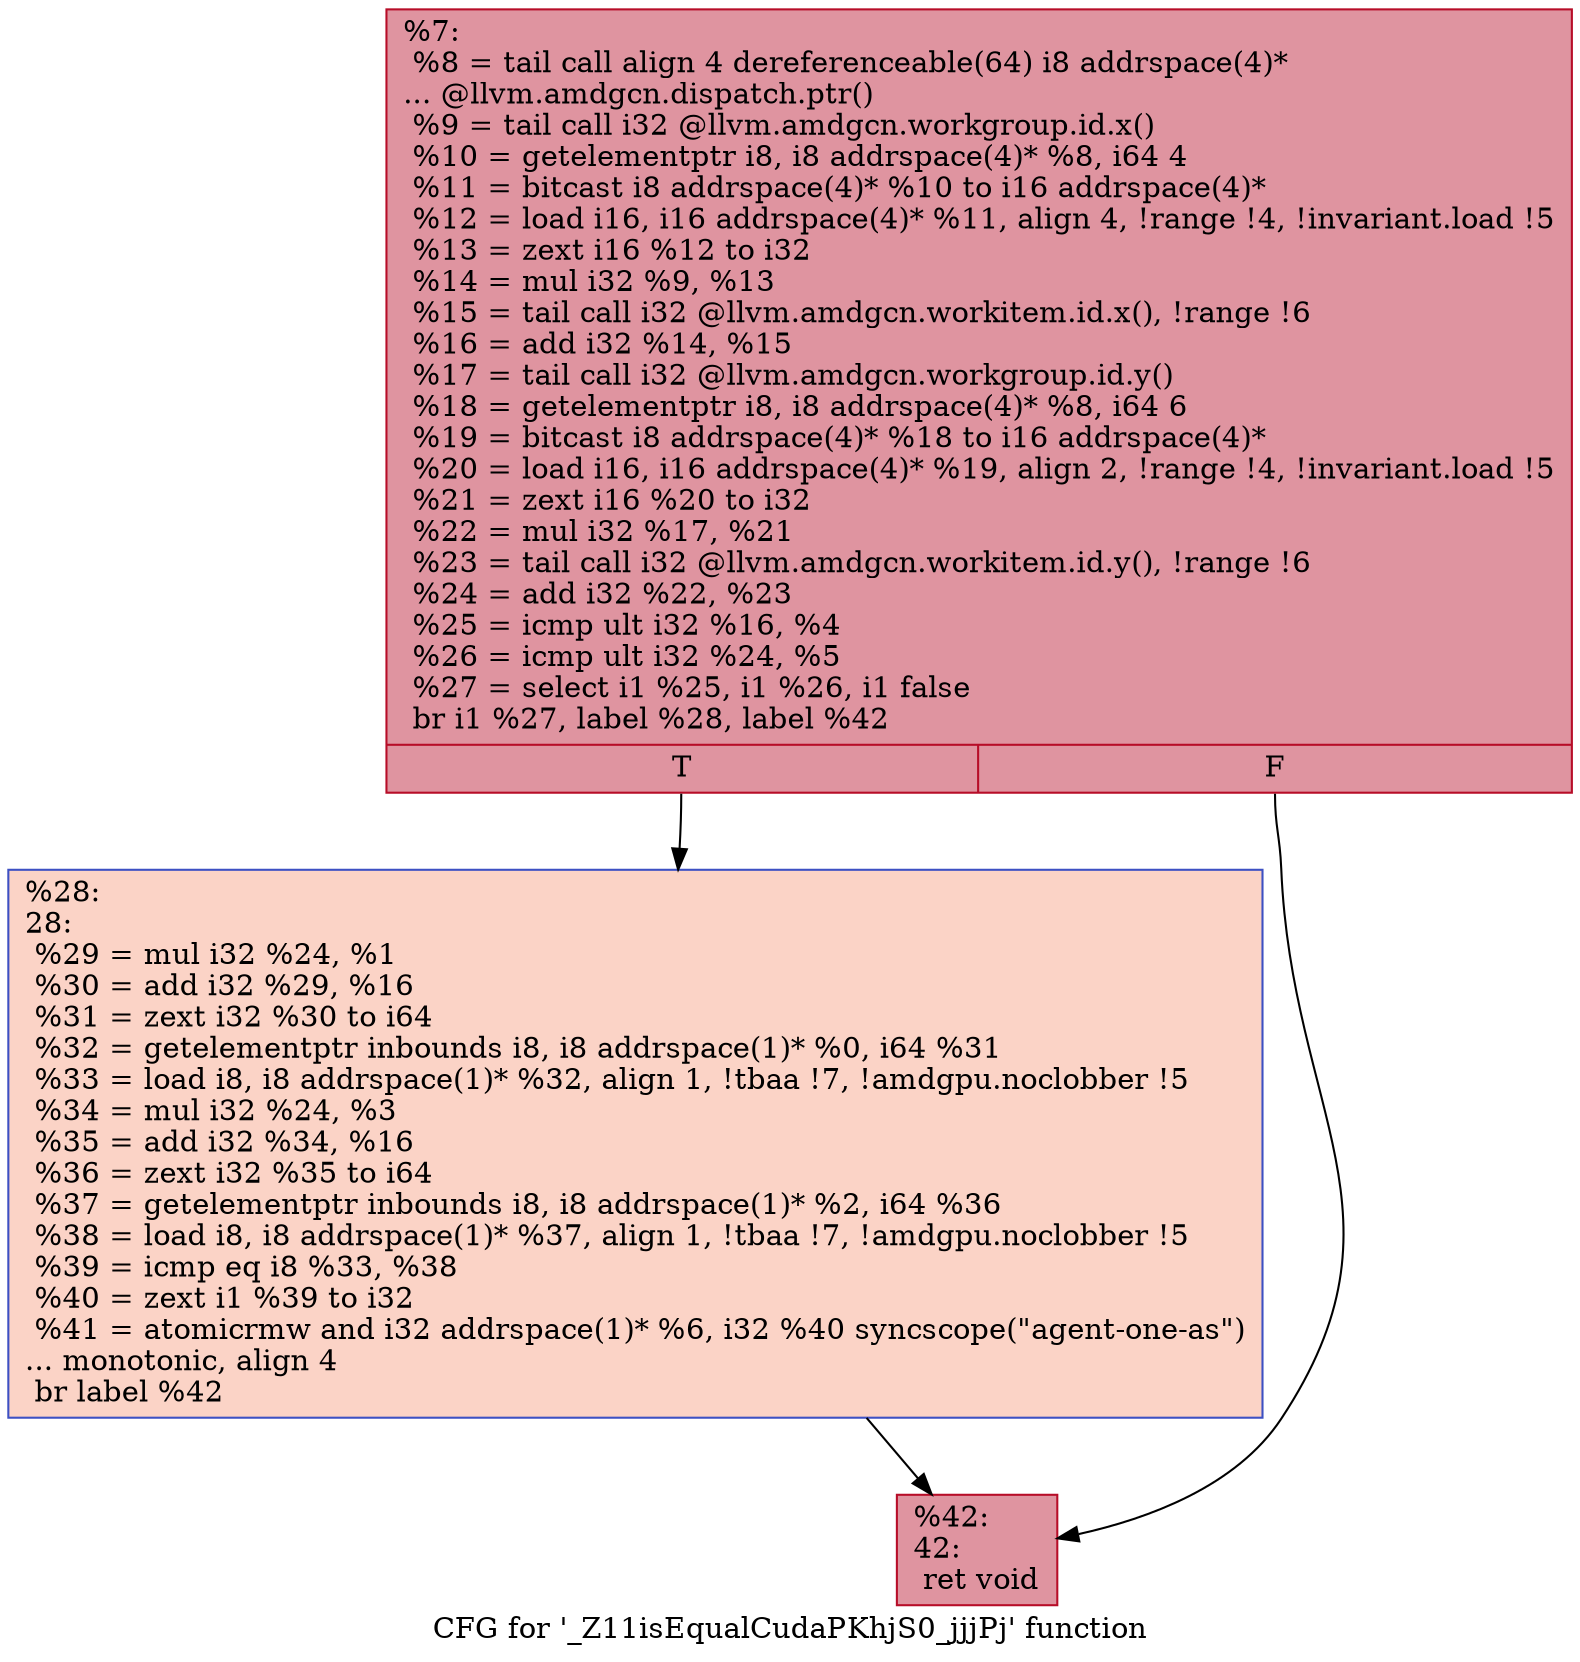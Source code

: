 digraph "CFG for '_Z11isEqualCudaPKhjS0_jjjPj' function" {
	label="CFG for '_Z11isEqualCudaPKhjS0_jjjPj' function";

	Node0x54af4b0 [shape=record,color="#b70d28ff", style=filled, fillcolor="#b70d2870",label="{%7:\l  %8 = tail call align 4 dereferenceable(64) i8 addrspace(4)*\l... @llvm.amdgcn.dispatch.ptr()\l  %9 = tail call i32 @llvm.amdgcn.workgroup.id.x()\l  %10 = getelementptr i8, i8 addrspace(4)* %8, i64 4\l  %11 = bitcast i8 addrspace(4)* %10 to i16 addrspace(4)*\l  %12 = load i16, i16 addrspace(4)* %11, align 4, !range !4, !invariant.load !5\l  %13 = zext i16 %12 to i32\l  %14 = mul i32 %9, %13\l  %15 = tail call i32 @llvm.amdgcn.workitem.id.x(), !range !6\l  %16 = add i32 %14, %15\l  %17 = tail call i32 @llvm.amdgcn.workgroup.id.y()\l  %18 = getelementptr i8, i8 addrspace(4)* %8, i64 6\l  %19 = bitcast i8 addrspace(4)* %18 to i16 addrspace(4)*\l  %20 = load i16, i16 addrspace(4)* %19, align 2, !range !4, !invariant.load !5\l  %21 = zext i16 %20 to i32\l  %22 = mul i32 %17, %21\l  %23 = tail call i32 @llvm.amdgcn.workitem.id.y(), !range !6\l  %24 = add i32 %22, %23\l  %25 = icmp ult i32 %16, %4\l  %26 = icmp ult i32 %24, %5\l  %27 = select i1 %25, i1 %26, i1 false\l  br i1 %27, label %28, label %42\l|{<s0>T|<s1>F}}"];
	Node0x54af4b0:s0 -> Node0x54b2f00;
	Node0x54af4b0:s1 -> Node0x54b2f90;
	Node0x54b2f00 [shape=record,color="#3d50c3ff", style=filled, fillcolor="#f59c7d70",label="{%28:\l28:                                               \l  %29 = mul i32 %24, %1\l  %30 = add i32 %29, %16\l  %31 = zext i32 %30 to i64\l  %32 = getelementptr inbounds i8, i8 addrspace(1)* %0, i64 %31\l  %33 = load i8, i8 addrspace(1)* %32, align 1, !tbaa !7, !amdgpu.noclobber !5\l  %34 = mul i32 %24, %3\l  %35 = add i32 %34, %16\l  %36 = zext i32 %35 to i64\l  %37 = getelementptr inbounds i8, i8 addrspace(1)* %2, i64 %36\l  %38 = load i8, i8 addrspace(1)* %37, align 1, !tbaa !7, !amdgpu.noclobber !5\l  %39 = icmp eq i8 %33, %38\l  %40 = zext i1 %39 to i32\l  %41 = atomicrmw and i32 addrspace(1)* %6, i32 %40 syncscope(\"agent-one-as\")\l... monotonic, align 4\l  br label %42\l}"];
	Node0x54b2f00 -> Node0x54b2f90;
	Node0x54b2f90 [shape=record,color="#b70d28ff", style=filled, fillcolor="#b70d2870",label="{%42:\l42:                                               \l  ret void\l}"];
}
